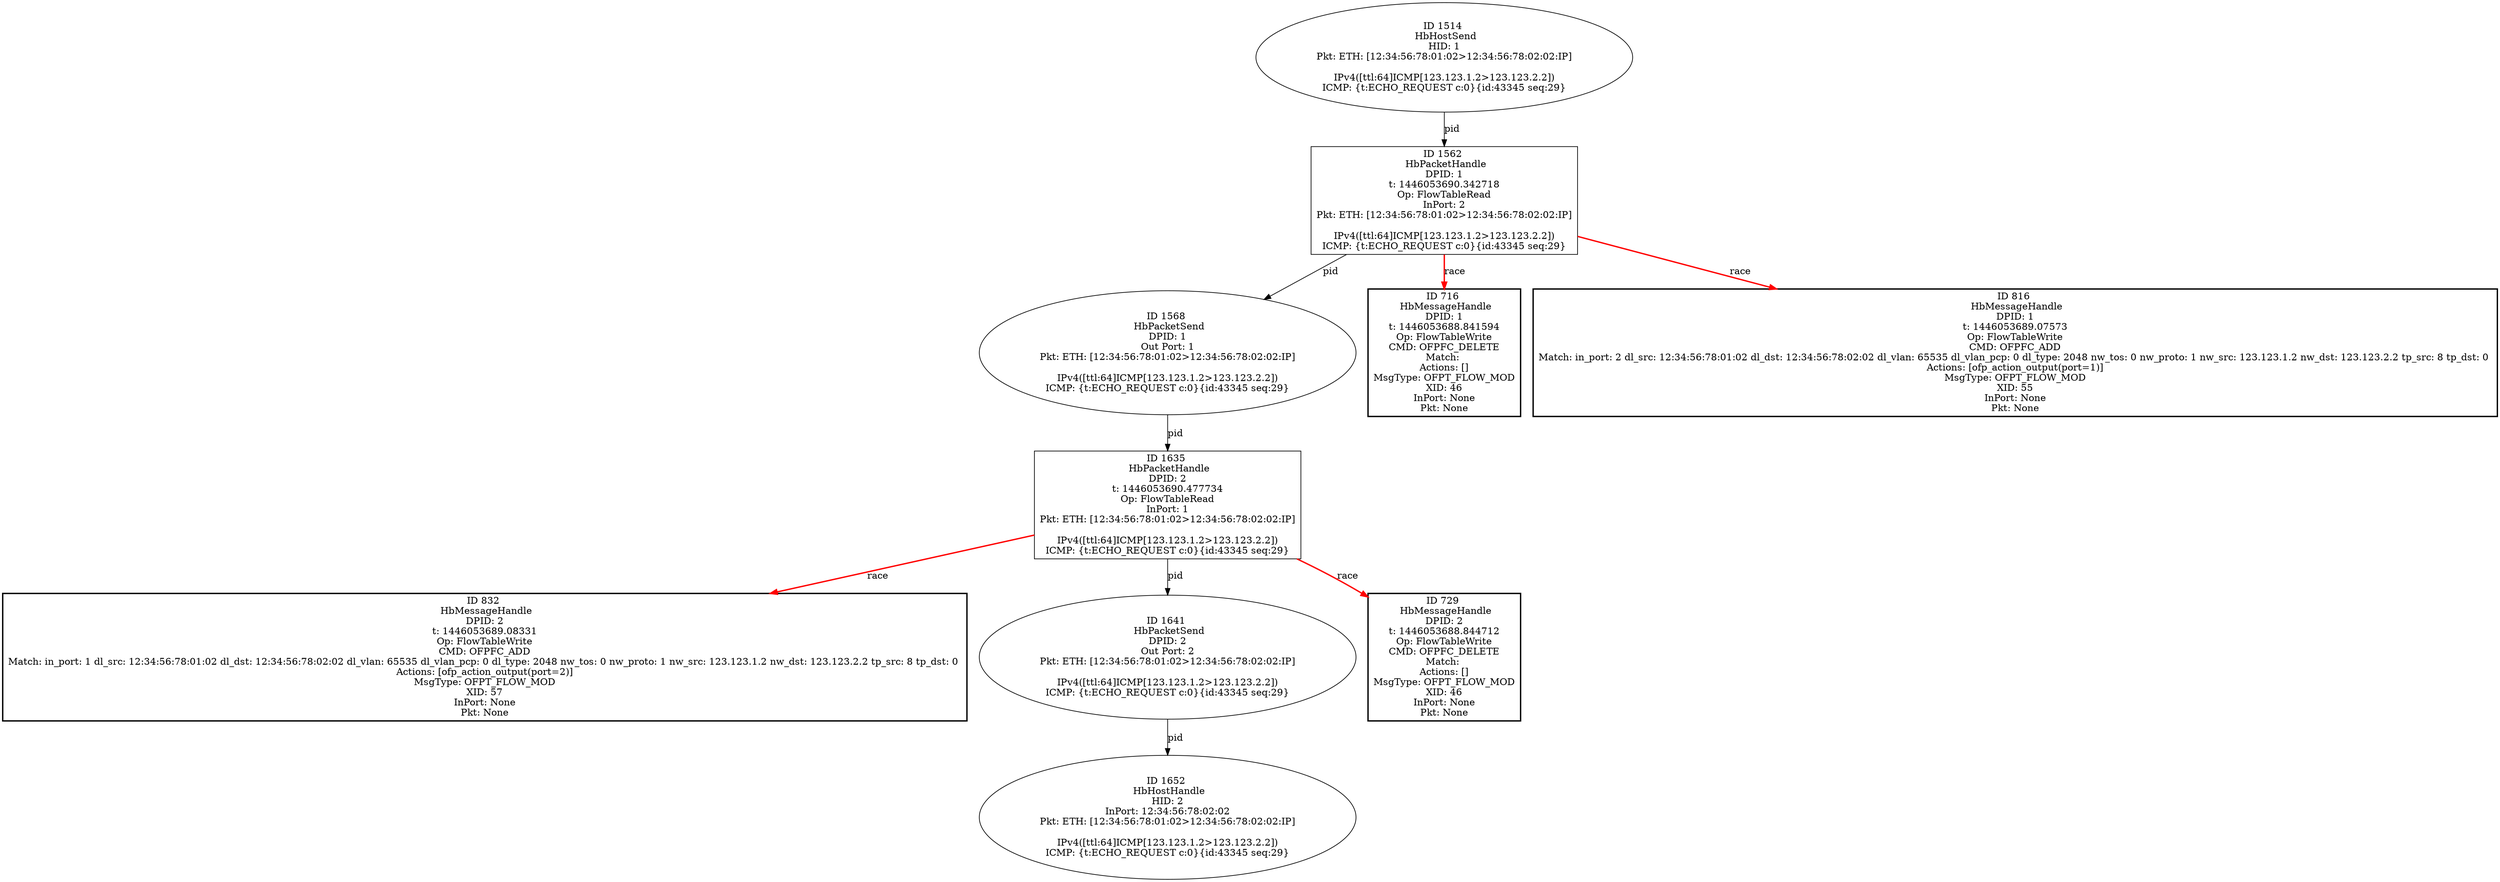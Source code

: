 strict digraph G {
1568 [shape=oval, event=<hb_events.HbPacketSend object at 0x103e0f150>, label="ID 1568 
 HbPacketSend
DPID: 1
Out Port: 1
Pkt: ETH: [12:34:56:78:01:02>12:34:56:78:02:02:IP]

IPv4([ttl:64]ICMP[123.123.1.2>123.123.2.2])
ICMP: {t:ECHO_REQUEST c:0}{id:43345 seq:29}"];
832 [shape=box, style=bold, event=<hb_events.HbMessageHandle object at 0x103b23fd0>, label="ID 832 
 HbMessageHandle
DPID: 2
t: 1446053689.08331
Op: FlowTableWrite
CMD: OFPFC_ADD
Match: in_port: 1 dl_src: 12:34:56:78:01:02 dl_dst: 12:34:56:78:02:02 dl_vlan: 65535 dl_vlan_pcp: 0 dl_type: 2048 nw_tos: 0 nw_proto: 1 nw_src: 123.123.1.2 nw_dst: 123.123.2.2 tp_src: 8 tp_dst: 0 
Actions: [ofp_action_output(port=2)]
MsgType: OFPT_FLOW_MOD
XID: 57
InPort: None
Pkt: None"];
1635 [shape=box, event=<hb_events.HbPacketHandle object at 0x103e48490>, label="ID 1635 
 HbPacketHandle
DPID: 2
t: 1446053690.477734
Op: FlowTableRead
InPort: 1
Pkt: ETH: [12:34:56:78:01:02>12:34:56:78:02:02:IP]

IPv4([ttl:64]ICMP[123.123.1.2>123.123.2.2])
ICMP: {t:ECHO_REQUEST c:0}{id:43345 seq:29}"];
1641 [shape=oval, event=<hb_events.HbPacketSend object at 0x103e4ed10>, label="ID 1641 
 HbPacketSend
DPID: 2
Out Port: 2
Pkt: ETH: [12:34:56:78:01:02>12:34:56:78:02:02:IP]

IPv4([ttl:64]ICMP[123.123.1.2>123.123.2.2])
ICMP: {t:ECHO_REQUEST c:0}{id:43345 seq:29}"];
1514 [shape=oval, event=<hb_events.HbHostSend object at 0x103d05910>, label="ID 1514 
 HbHostSend
HID: 1
Pkt: ETH: [12:34:56:78:01:02>12:34:56:78:02:02:IP]

IPv4([ttl:64]ICMP[123.123.1.2>123.123.2.2])
ICMP: {t:ECHO_REQUEST c:0}{id:43345 seq:29}"];
716 [shape=box, style=bold, event=<hb_events.HbMessageHandle object at 0x103b01750>, label="ID 716 
 HbMessageHandle
DPID: 1
t: 1446053688.841594
Op: FlowTableWrite
CMD: OFPFC_DELETE
Match: 
Actions: []
MsgType: OFPT_FLOW_MOD
XID: 46
InPort: None
Pkt: None"];
816 [shape=box, style=bold, event=<hb_events.HbMessageHandle object at 0x103b23310>, label="ID 816 
 HbMessageHandle
DPID: 1
t: 1446053689.07573
Op: FlowTableWrite
CMD: OFPFC_ADD
Match: in_port: 2 dl_src: 12:34:56:78:01:02 dl_dst: 12:34:56:78:02:02 dl_vlan: 65535 dl_vlan_pcp: 0 dl_type: 2048 nw_tos: 0 nw_proto: 1 nw_src: 123.123.1.2 nw_dst: 123.123.2.2 tp_src: 8 tp_dst: 0 
Actions: [ofp_action_output(port=1)]
MsgType: OFPT_FLOW_MOD
XID: 55
InPort: None
Pkt: None"];
1652 [shape=oval, event=<hb_events.HbHostHandle object at 0x103e592d0>, label="ID 1652 
 HbHostHandle
HID: 2
InPort: 12:34:56:78:02:02
Pkt: ETH: [12:34:56:78:01:02>12:34:56:78:02:02:IP]

IPv4([ttl:64]ICMP[123.123.1.2>123.123.2.2])
ICMP: {t:ECHO_REQUEST c:0}{id:43345 seq:29}"];
729 [shape=box, style=bold, event=<hb_events.HbMessageHandle object at 0x103b01ed0>, label="ID 729 
 HbMessageHandle
DPID: 2
t: 1446053688.844712
Op: FlowTableWrite
CMD: OFPFC_DELETE
Match: 
Actions: []
MsgType: OFPT_FLOW_MOD
XID: 46
InPort: None
Pkt: None"];
1562 [shape=box, event=<hb_events.HbPacketHandle object at 0x103e210d0>, label="ID 1562 
 HbPacketHandle
DPID: 1
t: 1446053690.342718
Op: FlowTableRead
InPort: 2
Pkt: ETH: [12:34:56:78:01:02>12:34:56:78:02:02:IP]

IPv4([ttl:64]ICMP[123.123.1.2>123.123.2.2])
ICMP: {t:ECHO_REQUEST c:0}{id:43345 seq:29}"];
1568 -> 1635  [rel=pid, label=pid];
1635 -> 832  [harmful=True, color=red, style=bold, rel=race, label=race];
1635 -> 1641  [rel=pid, label=pid];
1635 -> 729  [harmful=True, color=red, style=bold, rel=race, label=race];
1641 -> 1652  [rel=pid, label=pid];
1514 -> 1562  [rel=pid, label=pid];
1562 -> 1568  [rel=pid, label=pid];
1562 -> 816  [harmful=True, color=red, style=bold, rel=race, label=race];
1562 -> 716  [harmful=True, color=red, style=bold, rel=race, label=race];
}
